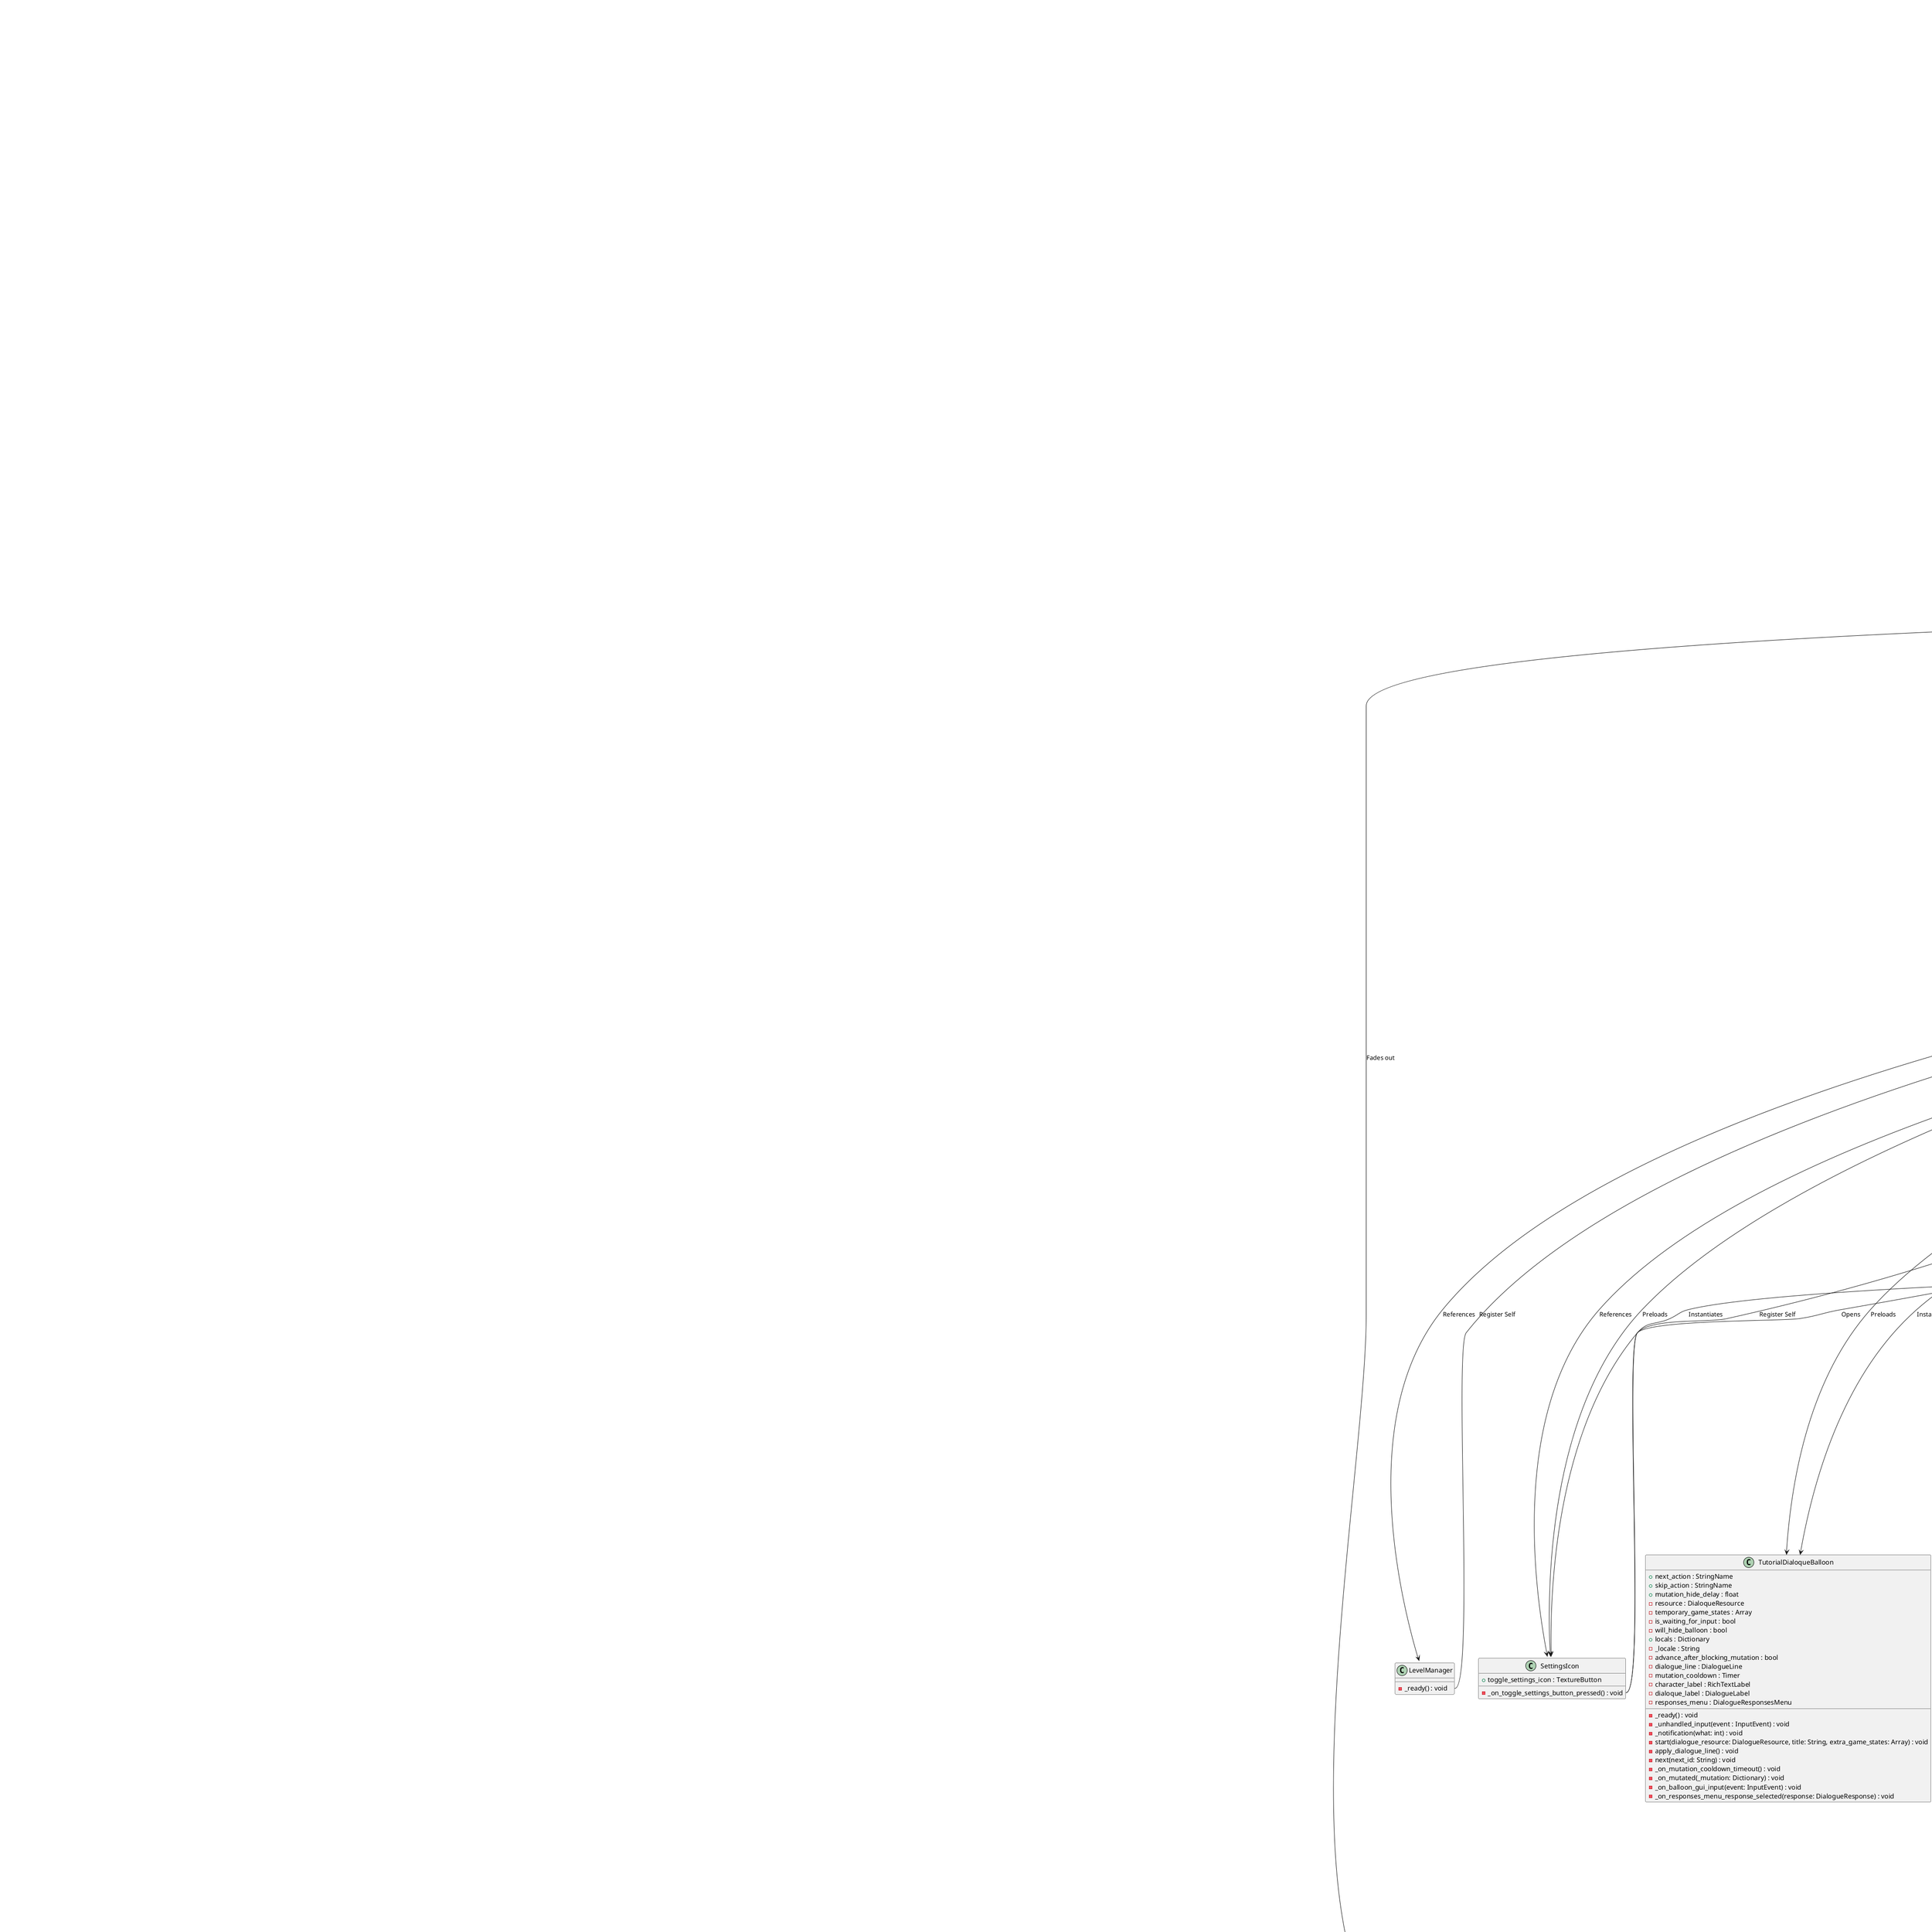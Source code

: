 @startuml QuantumReflectionsClasses

class Asteroid {
    -SHIP_ATTRACTION: float
    -ORE: PackedScene
    -health: int
    -moving: bool
    -ore: bool
    -asteroid_type: int
    -level: int
    -player: Node2D
    -portal: Node2D

    -_ready(): void
    -on_portal_opened(p: Node2D): void
    -on_portal(): void
    -_physics_process(delta: float): void
    +player_collision(): void
    +asteroid_destruction(): void
    +add_new_ore(): void
    +take_damage(): void
    -_on_asteroid_explosion_timeout(): void
    -_on_asteroid_life_timeout(): void
}
Asteroid::_physics_process --> Player : Checks
Asteroid::_physics_process --> GlobalSingleton::level.portal_active : Checks
Asteroid::_physics_process --> GlobalSingleton::quantum : Checks
Asteroid::player_collision --> Player::health : Damages
Asteroid::add_new_ore --> Ore : Instantiates
Asteroid::take_damage --> Player::acceleration : Checks


class Player {
    -BLACK_HOLE: PackedScene
    -DAMAGE_RATE: int
    -MAX_ACCELERATION: float
    -turrets: Dictionary
    -PLAYER_LEVELS: Array
    -current_level_index: int
    -health: float
    -acceleration: float
    -accelelariting: bool
    -boosting: bool
    -stopping: bool
    -rotating_right: bool
    -rotating_left: bool
    -level: int
    -dying_to_black_hole: bool
    -health_depleted: Signal

    -_ready(): void
    +is_player(): bool
    +world_limit(size: float): void
    +portal(): void
    -_init_level_progress(): void
    -_update_level_from_score(score: int): void
    -_level_for_score(score: int): int
    -_apply_level_up_to(target_level_index: int, notify: bool): void
    -_physics_process(delta: float): void
    +start_black_hole_death(black_hole_center: Vector2, consume_duration : float, total_spins : float): void
    -_black_hole_consume_step(progress: float, initial_position: Vector2, black_hole_center: Vector2, initial_rotation: float, initial_scale: Vector2, total_spins: float, ship_visual: Node2D): void
    -_camera_focus_to_point(black_hole_center: Vector2, consume_duration: float): void
    -_disable_all_turrets(): void
}
Player::BLACK_HOLE --> BlackHole : Preloads
Player::turrets --> Turret : References
Player::_ready --> GlobalSingleton::player : Register Self
Player::DAMAGE_RATE --> Asteroid::take_damage : Damages
Player::_ready --> Turret : Chooses
Player::_init_level_progress --> GlobalSingleton::level.get_score : Gets score
Player::_apply_level_up_to --> Turret::current_bullet : Updates
Player::_apply_level_up_to --> GlobalSingleton::gui_manager.show_level_up_notice : Notifies Level Up
Player::_physics_process --> GlobalSingleton::quantum : Checks
Player::_physics_process --> Asteroid::player_collision : Collides
Player::_physics_process --> Ore::is_coin : Checks
Player::_physics_process --> GlobalSingleton::level.add_ore : Collects
Player::_physics_process --> BlackHole : Instantiates
Player::start_black_hole_death --> GlobalSingleton::god_mode : Checks
Player::start_black_hole_death --> GlobalAudioPlayer::fade_out_and_stop : Fades out
Player::start_black_hole_death --> GlobalSingleton::game_over : Triggers
Player::_disable_all_turrets --> Turret : Disables
Player::_disable_all_turrets --> Turret::cooldown : Resets


class BlackHole {
    +WARNING_NEAR_RADIUS : float
    -warning_sent : bool
    -activated : bool
    -player_on_black_hole : bool
    -size : int
    -victim : Node2D
    -consuming : bool

    +_on_body_entered(body : Node2D) : void
    -_physics_process(delta : float) : void
    -_exit_tree() : void
    +_on_body_exited(body : Node2D) : void
    -_on_increase_size_timeout() : void
    -_on_activate_timer_timeout() : void
    +_start_consume_now() : void
}
BlackHole::_on_body_entered --> Player::is_player : Type check
BlackHole::_start_consume_now --> Player::start_black_hole_death : Consume
BlackHole::_physics_process --> Player::global_position : Distance check


class Bullet {
    -RANGE : int
    -level : Level
    +bullet_rotation : float
    +target : Node2D
    -direction : Vector2
    -travelled_distance : float
    -move_speed : float

    -_ready(): void
    -_physics_process(delta: float): void
    -_on_body_entered(body): void
    -_on_explosion_timeout(): void
}
Bullet::_on_body_entered --> Asteroid::take_damage : Damages


class Bullet2 {
    -RANGE : int
    -game : Node2D
    +bullet_rotation : float
    +target : Node2D
    -direction : Vector2
    -travelled_distance : float
    -move_speed : float

    -_ready(): void
    -_physics_process(delta: float): void
    -_on_body_entered(body): void
}
Bullet2::_on_body_entered --> Asteroid::take_damage : Damages


class Projectile {
    +display_name : StringName
    +icon : Texture2D
    +scene : PackedScene

    -_ready(): void
    -_process(delta: float): void
}


class Turret {
    -BULLET_1 : PackedScene
    -BULLET_2 : PackedScene
    -projectile : Projectile
    -projectiles_parent_group : String
    -projectiles_node : Projectile
    +cooldown : bool
    +current_bullet : int
    +try_shoot() : bool

    -_ready() : void
    +shoot(target_enemy : Node2D) : void
    -_physics_process(delta : float) : void
    +_on_timer_timeout : void
}
Turret::BULLET_1 --> Bullet : Preloads
Turret::BULLET_2 --> Bullet2 : Preloads
Turret::projectile --> Projectile : References
Turret::shoot --> Projectile::scene : Instantiates
Turret::shoot --> Bullet : Instantiates
Turret::shoot --> Bullet2 : Instantiates
Turret::shoot --> Bullet::bullet_rotation : Sets
Turret::shoot --> Bullet::target : Assign
Turret::shoot --> Bullet2::bullet_rotation : Sets
Turret::shoot --> Bullet2::target : Assign


class Level {
    -ASTEROID : PackedScene
    -PORTAL : PackedScene
    -level_duration_seconds : float
    -portal_duration_seconds : float
    +game_paused : bool
    +quantum : bool
    +portal_active : bool
    +score : int
    +quantum_roll : int
    +portal_timer : float
    -portal_node : Node2D
    
    -_ready(): void
    +_open_portal(): void
    +win(): void
    +spawn_asteroid(): void
    +reset_quantum() : void
    -_physics_process(delta: float): void
    +add_ore() : void
    +_update_xp_label_text() : void
    +get_score() : void
    +_on_world_body_exited(body : Node2D) : void
    -_on_timer_timeout() : void
}
Level::ASTEROID --> Asteroid : Preloads
Level::PORTAL --> Portal : Preloads
Level::_ready --> GlobalSingleton::level : Register Self
Level::_ready --> GlobalAudioPlayer::_play_level_music : Plays music
Level::_ready --> GlobalSingleton::gui_manager.hud_timer_bar : Starts
Level::_open_portal --> Portal : Instantiates
Level::win --> GlobalSingleton::gui_manager.hud_portal_active : Disables
Level::win --> GlobalSingleton::gui_manager.game_over_screen : Enables
Level::win --> GlobalSingleton::settings_icon : Disables
Level::spawn_asteroid --> Asteroid : Instantiates
Level::_physics_process --> GlobalSingleton::god_mode : Checks
Level::_physics_process --> GlobalSingleton::gui_manager.hud_god_mode : Updates
Level::_physics_process --> GlobalSingleton::gui_manager.hud_portal_active : Enables
Level::_physics_process --> GlobalSingleton::gui_manager.hud_portal_active : Enables
Level::_physics_process --> GlobalSingleton::gui_manager.hud_timer_bar : Changes
Level::_physics_process --> GlobalSingleton::gui_manager.hud_xp : Updates
Level::_update_xp_label_text --> Player::PLAYER_LEVELS : Updates
Level::_physics_process --> GlobalSingleton::gui_manager.hud_score_label : Updates
Level::_on_world_body_exited --> Player::is_player : Checks


class Ore {
    -moving_speed : int
    -player : Player
    -level : Level

    -_physics_process(delta: float): void
    +is_coin(): bool
}
Ore::_physics_process --> GlobalSingleton::level.add_ore : Generates
Ore::_physics_process --> Player::is_player : Checks
Ore::_physics_process --> GlobalSingleton::player.global_position : Moves towards


class Portal {
    -level : Level

    +_on_body_entered(body : Node2D) : void
}
Portal::_on_body_entered --> GlobalSingleton::level.portal_active : Checks
Portal::_on_body_entered --> Player::is_player : Type check
Portal::_on_body_entered --> GlobalSingleton::level.win : Triggers
Portal::_on_body_entered --> Asteroid::on_portal : Disappears


class TutorialDialoqueBalloon {
    +next_action : StringName
    +skip_action : StringName
    +mutation_hide_delay : float
    -resource : DialoqueResource
    -temporary_game_states : Array
    -is_waiting_for_input : bool
    -will_hide_balloon : bool
    +locals : Dictionary
    -_locale : String
    -advance_after_blocking_mutation : bool
    -dialogue_line : DialogueLine
    -mutation_cooldown : Timer
    -character_label : RichTextLabel
    -dialoque_label : DialogueLabel
    -responses_menu : DialogueResponsesMenu

    -_ready() : void
    -_unhandled_input(event : InputEvent) : void
    -_notification(what: int) : void
    -start(dialogue_resource: DialogueResource, title: String, extra_game_states: Array) : void
    -apply_dialogue_line() : void
    -next(next_id: String) : void
    -_on_mutation_cooldown_timeout() : void
    -_on_mutated(_mutation: Dictionary) : void
    -_on_balloon_gui_input(event: InputEvent) : void
    -_on_responses_menu_response_selected(response: DialogueResponse) : void
}


class GlobalAudioPlayer {
    +MENU_MUSIC : String
    +LEVEL_MUSIC : String
    +BUS_MASTER : String
    +BUS_MUSIC : String
    +BUS_SFX : String
    -_last_level_pos : float
    -_current_track : String
    -fade_tween : Tween

    -_ready() : void
    +_enable_looping() : void
    +_force_stream_loop(stream: AudioStream) : void
    +_on_finished() : void
    +_play_music(music: AudioStream, volume: float, from_pos: float) : void
    +_play_menu_music() : void
    +_play_level_music(resume: bool) : void
    +remember_level_position_and_stop() : void
    +on_pause_entered() : void
    +on_pause_exited() : void
    +on_level_restart() : void
    +set_master_volume_db(db: float) : void
    +set_music_volume_db(db: float) : void
    +set_sfx_volume_db(db: float) : void
    +get_master_volume_db() : float
    +get_music_volume_db() : float
    +get_sfx_volume_db() : float
    -save_volumes() : void
    -load_volumes() : void
    +fade_out_and_stop(duration: float) : void
    +_cancel_fade() : void
}


class GuiManager {
    -MAIN_MENU_BUTTON_GROUP : String
    -CREDITS_BUTTON_GROUP : String
    -SETTINGS_BUTTON_GROUP : String
    -INPUT_SETTINGS_BUTTON_GROUP : String
    -GAME_OVER_SCREEN_GROUP : String
    -PAUSE_MENU_GROUP : String
    -LEVELS_MENU_GROUP : String
    +game_hud_layer : CanvasLayer
    +main_menu_layer : CanvasLayer
    +credits_layer : CanvasLayer
    +settings_layer : CanvasLayer
    +input_settings_layer : CanvasLayer
    +game_over_screen : CanvasLayer
    +pause_menu_layer : CanvasLayer
    +levels_menu_layer : CanvasLayer
    +hover_sound_player : AudioStreamPlayer
    +select_sound_player : AudioStreamPlayer
    +back_sound_player : AudioStreamPlayer
    +settings_master_volume_slider : HSlider
    +settings_music_volume_slider : HSlider
    +settings_sfx_volume_slider : HSlider
    +settings_controls_btn : BaseButton
    -on_settings_back : Callable
    -black_hole_warning_tween : Tween
    -black_hole_warning_sources : int
    +hud_xp : ProgressBar
    +hud_score_label : Label
    +hud_timer_bar : ProgressBar
    +hud_timer_text : Label
    +hud_portal_active : Label
    +hud_god_mode : Label
    +level_up_notification_label : Label
    +black_hole_warning_label : Label
    +game_over_label : Label
    +game_over_restart_button : Button
    +levels_container : VBoxContainer
    +back_to_main_menu_button : Button
    -is_paused : bool

    -_ready() : void
    -_unhandled_input(event: InputEvent) : void
    -_connect_signal_safe(emitter: Object, signal_name: String, callable: Callable) : void
    -_connect_button_signals_recursively(parent_node: Node) : void
    -_focus_first_button_in(root_node: Node) : void
    -_collect_buttons_in_tree(root_node: Node) : Array
    -_tag_buttons_in_tree(root_node: Node, group_name: String) : void
    -_on_any_button_mouse_entered(hovered_button: BaseButton) : void
    -_on_any_button_focus_entered(_focused_button: BaseButton) : void
    -_play_select_sound() : void
    -_play_back_sound() : void
    -_on_any_button_pressed(pressed_button: BaseButton) : void
    -_on_main_menu_button_pressed(pressed_button: BaseButton) : void
    -_on_credits_button_pressed(pressed_button: BaseButton) : void
    -_on_settings_button_pressed(pressed_button: BaseButton) : void
    -_on_settings_master_volume_changed(db: float) : void
    -_on_settings_music_volume_changed(db: float) : void
    -_on_settings_sfx_volume_changed(db: float) : void
    -_on_input_settings_button_pressed(pressed_button: BaseButton) : void
    -_on_game_over_screen_button_pressed(pressed_button: BaseButton) : void
    -_on_pause_menu_button_pressed(pressed_button: BaseButton) : void
    -_on_levels_menu_button_pressed(pressed_button : BaseButton) : void
    +_show_levels_menu() : void
    +_generate_level_buttons() : void
    +show_main_menu() : void
    +show_settings() : void
    +show_credits() : void
    +show_input_settings() : void
    +show_pause_menu() : void
    +hide_pause_menu() : void
    +hide_pause_overlay_only() : void
    +show_pause_overlay_only() : void
    +show_level_up_notice(message: String) : void
    +notify_black_hole_warning(active: bool) : void
    +_start_black_hole_blink() : void
    +_stop_black_hole_blink() : void
}
GuiManager::_ready --> GlobalSingleton::gui_manager : Register Self
GuiManager::_ready --> GlobalAudioPlayer::_play_menu_music : Plays music
GuiManager::_ready --> GlobalSingleton::_ensure_settings_icon : Ensures
GuiManager::_unhandled_input --> GlobalAudioPlayer::on_pause_exited : Unpauses
GuiManager::_unhandled_input --> GlobalAudioPlayer::on_pause_entered : Pauses
GuiManager::_on_main_menu_button_pressed --> GlobalSingleton::continue_game : Continues
GuiManager::_on_main_menu_button_pressed --> GlobalSingleton::load_game : Loads
GuiManager::_on_main_menu_button_pressed --> GlobalSingleton::save_game : Saves
GuiManager::_on_main_menu_button_pressed --> GlobalSingleton::open_settings : Opens
GuiManager::_on_main_menu_button_pressed --> GlobalSingleton::open_credits : Opens
GuiManager::_on_main_menu_button_pressed --> GlobalSingleton::quit_game_from_menu : Quits
GuiManager::_on_credits_button_pressed --> GlobalSingleton::open_main_menu : Opens
GuiManager::_on_settings_button_pressed --> GlobalSingleton::open_contols : Opens
GuiManager::_on_settings_button_pressed --> GlobalAudioPlayer::save_volumes : Saves
GuiManager::_on_settings_master_volume_changed --> GlobalAudioPlayer::set_master_volume_db : Sets
GuiManager::_on_settings_music_volume_changed --> GlobalAudioPlayer::set_music_volume_db : Sets
GuiManager::_on_settings_sfx_volume_changed --> GlobalAudioPlayer::set_sfx_volume_db : Sets
GuiManager::_on_game_over_screen_button_pressed --> GlobalSingleton::restart_game : Restarts
GuiManager::_on_pause_menu_button_pressed --> GlobalSingleton::continue_game : Continues
GuiManager::_on_pause_menu_button_pressed --> GlobalSingleton::restart_game : Restarts
GuiManager::_on_pause_menu_button_pressed --> GlobalSingleton::open_settings : Opens
GuiManager::_on_pause_menu_button_pressed --> GlobalSingleton::open_main_menu : Opens
GuiManager::_on_levels_menu_button_pressed --> GlobalSingleton::quit_to_desktop_from_game : Quits
GuiManager::_on_levels_menu_button_pressed --> GlobalSingleton::open_main_menu : Opens
GuiManager::_generate_level_buttons --> GlobalSingleton::levels.keys : Gets
GuiManager::_generate_level_buttons --> GlobalSingleton::levels.level_id : Gets
GuiManager::_generate_level_buttons --> GlobalSingleton::levels.is_level_unlocked : Checks
GuiManager::_generate_level_buttons --> GlobalSingleton::change_level : Changes
GuiManager::_generate_level_buttons --> GlobalSingleton::start_game : Starts
GuiManager::show_settings --> GlobalAudioPlayer::get_master_volume_db : Gets
GuiManager::show_settings --> GlobalAudioPlayer::get_music_volume_db : Gets
GuiManager::show_settings --> GlobalAudioPlayer::get_sfx_volume_db : Gets


class LevelManager {
    -_ready() : void
}
LevelManager::_ready --> GlobalSingleton::level_manager : Register Self


class SettingsIcon {
    +toggle_settings_icon : TextureButton
    -_on_toggle_settings_button_pressed() : void
}
SettingsIcon::_on_toggle_settings_button_pressed --> GlobalSingleton::settings_icon : Register Self
SettingsIcon::_on_toggle_settings_button_pressed --> GlobalSingleton::open_settings_from_icon : Opens


class GlobalSingleton {
    +closest_enemy : function
    -SETTINGS_ICON : PackedScene
    -TUTORIAL_DIALOGUE : Dialogue
    +gui_manager: GuiManager
    +level_manager: LevelManager
    +level : Level
    +player : Player
    +settings_icon : SettingsIcon
    +quantum : bool
    +closest_distance : int
    +current_level: String
    +current_level_path: String
    +score : int
    +god_mode : bool
    +quantum_roll : int
    +portal_timer : float
    +_tutorial_running : bool
    +active_balloons: Array
    +levels: Dictionary
    +action_pressed(action_name) : Signal
    
    +start_game() : void
    +start_tutorial() : void
    +_wait_action(action_name) : void
    +_wait_any_action(action_names: Array) : void
    -_input(event: InputEvent) : void
    +_register_balloon(balloon: Node) : void
    +_close_all_dialogue_balloons() : void
    +continue_game() : void
    +load_game() : void
    +save_game() : void
    +open_settings() : void
    +open_settings_from_icon() : void
    +open_credits() : void
    +open_main_menu() : void
    +open_controls() : void
    +quit_game_from_menu() : void
    +quit_to_desktop_from_game() : void
    +restart_game() : void
    +reset_game_state() : void
    +game_over() : void
    +_tutorial() : bool
    +_level01() : bool
    +level_is_unlocked(level_id: String) : bool
    +goto_level(level_or_path: String) : void
    +change_level(load_level: String) : void
    +_ensure_settings_icon(parent: Node) : void
    +display_number(value: int, text_position: Vector2, text_color: String) : void
    +find_closest_enemy() : Object
    -_process(_delta: float) : void
}
GlobalSingleton::SETTINGS_ICON --> SettingsIcon : Preloads
GlobalSingleton::TUTORIAL_DIALOGUE --> TutorialDialoqueBalloon : Preloads
GlobalSingleton::gui_manager --> GuiManager : References
GlobalSingleton::level_manager --> LevelManager : References
GlobalSingleton::level --> Level : References
GlobalSingleton::player --> Player : References
GlobalSingleton::settings_icon --> SettingsIcon : References
GlobalSingleton::start_game --> GuiManager::main_menu_layer : Hides
GlobalSingleton::start_game --> GuiManager::game_hud_layer : Shows
GlobalSingleton::start_tutorial --> TutorialDialoqueBalloon : Instantiates
GlobalSingleton::continue_game --> GuiManager::is_paused : Sets
GlobalSingleton::continue_game --> GuiManager::hide_pause_menu : Hides
GlobalSingleton::continue_game --> GlobalAudioPlayer::on_pause_exited : Unpauses
GlobalSingleton::open_settings --> GuiManager::on_settings_back : Calls
GlobalSingleton::open_settings --> GuiManager::hide_pause_overlay_only : Hides
GlobalSingleton::open_settings --> GuiManager::open_main_menu : Calls
GlobalSingleton::open_settings --> GuiManager::show_settings : Shows
GlobalSingleton::open_settings_from_icon --> GuiManager::game_hud_layer : Sets
GlobalSingleton::open_settings_from_icon --> GuiManager::is_paused : Sets
GlobalSingleton::open_settings_from_icon --> GuiManager::hide_pause_overlay_only : Hides
GlobalSingleton::open_settings_from_icon --> GuiManager::on_settings_back : Calls
GlobalSingleton::open_settings_from_icon --> GlobalAudioPlayer::on_pause_entered : Pauses
GlobalSingleton::open_settings_from_icon --> GlobalAudioPlayer::_play_menu_music : Plays
GlobalSingleton::open_credits --> GuiManager::show_settings : Shows
GlobalSingleton::open_credits --> GuiManager::show_credits : Shows
GlobalSingleton::open_main_menu --> GuiManager::hide_pause_overlay_only : Hides
GlobalSingleton::open_main_menu --> GuiManager::pause_menu_layer : Hides
GlobalSingleton::open_main_menu --> GuiManager::show_main_menu : Shows
GlobalSingleton::open_main_menu --> GuiManager::is_paused : Sets
GlobalSingleton::open_main_menu --> GlobalAudioPlayer::_play_menu_music : Plays
GlobalSingleton::open_controls --> GuiManager::show_input_settings : Shows
GlobalSingleton::restart_game --> GuiManager::game_over_screen : Hides
GlobalSingleton::restart_game --> GuiManager::hud_portal_active : Hides
GlobalSingleton::restart_game --> GuiManager::hud_timer_bar : Changes
GlobalSingleton::restart_game --> GlobalAudioPlayer::_play_level_music : Plays
GlobalSingleton::reset_game_state --> GlobalAudioPlayer::on_level_restart : Resets
GlobalSingleton::game_over --> GuiManager::hide_pause_menu : Hides
GlobalSingleton::reset_game_state --> GuiManager::hud_score_label : Resets
GlobalSingleton::reset_game_state --> GuiManager::hud_xp : Resets
GlobalSingleton::game_over --> GuiManager::game_over_screen : Shows
GlobalSingleton::game_over --> GuiManager::hud_portal_active : Hides
GlobalSingleton::game_over --> GlobalAudioPlayer::stop_music : Stops
GlobalSingleton::game_over --> GlobalAudioPlayer::_play_menu_music : Plays
GlobalSingleton::change_level --> Level : Changes
GlobalSingleton::_ensure_settings_icon --> SettingsIcon : Instantiates
GlobalSingleton::find_closest_enemy --> Asteroid : Searches


class SoundIcon {
    -MASTER_BUS_NAME : String
    -ICON_OFF : Texture2D
    -ICON_ON : Texture2D
    -sound_toggle_button : TextureButton
    -master_bus_index : int

    -_ready() : void
    -_on_sound_toggle_button_pressed() : void
    -_is_master_muted() : bool
    -_set_master_muted(muted: bool) : void
    -_update_icon(is_muted: bool) : void
}


class InputSettings {
    -SAVE_PATH : String
    -CONFIG_SECTION_INPUT : String
    -input_button_scene : PackedScene
    -action_list : VBoxContainer
    -reset_button : Button
    -back_to_settingd_button : Button
    -is_remapping : bool
    -action_to_remap : String
    -remapping_button : Node
    -remap_armed : bool
    -input_actions : Dictionary

    -_ready() : void
    -_on_back_to_settings_button_pressed() : void
    -_on_reset_button_pressed() : void
    -_on_input_button_pressed(button: Node, action: String) : void
    -_create_action_list() : void
    -_update_action_list(button: Node, event: InputEvent) : void
    -_input(event: InputEvent) : void
    -_save_input_map(should_clear_file: bool) : void
    -_load_input_map() : void
    -_serialize_event(input_event: InputEvent) : Dictionary
    -_deserialize_event(event_data: Dictionary) : InputEvent
    -_delete_user_file() : void
    -_enable_remap_capture() : void
    -_event_signature(event: InputEvent) : String
    -_is_event_in_use(new_event: InputEvent, except_action: String) : String
    -_set_error_ui(line_button: Node, is_error: bool) : void
}

@enduml